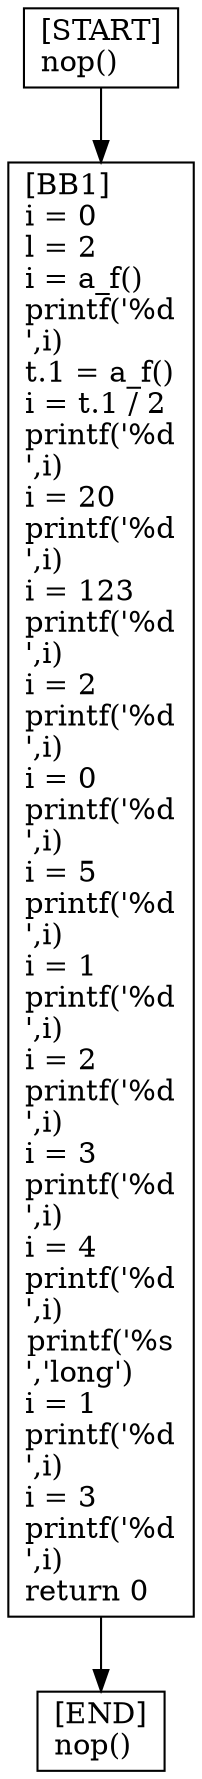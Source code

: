 digraph {
  node [shape=box]
  END [label="[END]\lnop()\l"];
  START [label="[START]\lnop()\l"];
  BB1 [label="[BB1]\li = 0\ll = 2\li = a_f()\lprintf('%d\n',i)\lt.1 = a_f()\li = t.1 / 2\lprintf('%d\n',i)\li = 20\lprintf('%d\n',i)\li = 123\lprintf('%d\n',i)\li = 2\lprintf('%d\n',i)\li = 0\lprintf('%d\n',i)\li = 5\lprintf('%d\n',i)\li = 1\lprintf('%d\n',i)\li = 2\lprintf('%d\n',i)\li = 3\lprintf('%d\n',i)\li = 4\lprintf('%d\n',i)\lprintf('%s\n','long')\li = 1\lprintf('%d\n',i)\li = 3\lprintf('%d\n',i)\lreturn 0\l"];
  START -> BB1;
  BB1 -> END;
}
